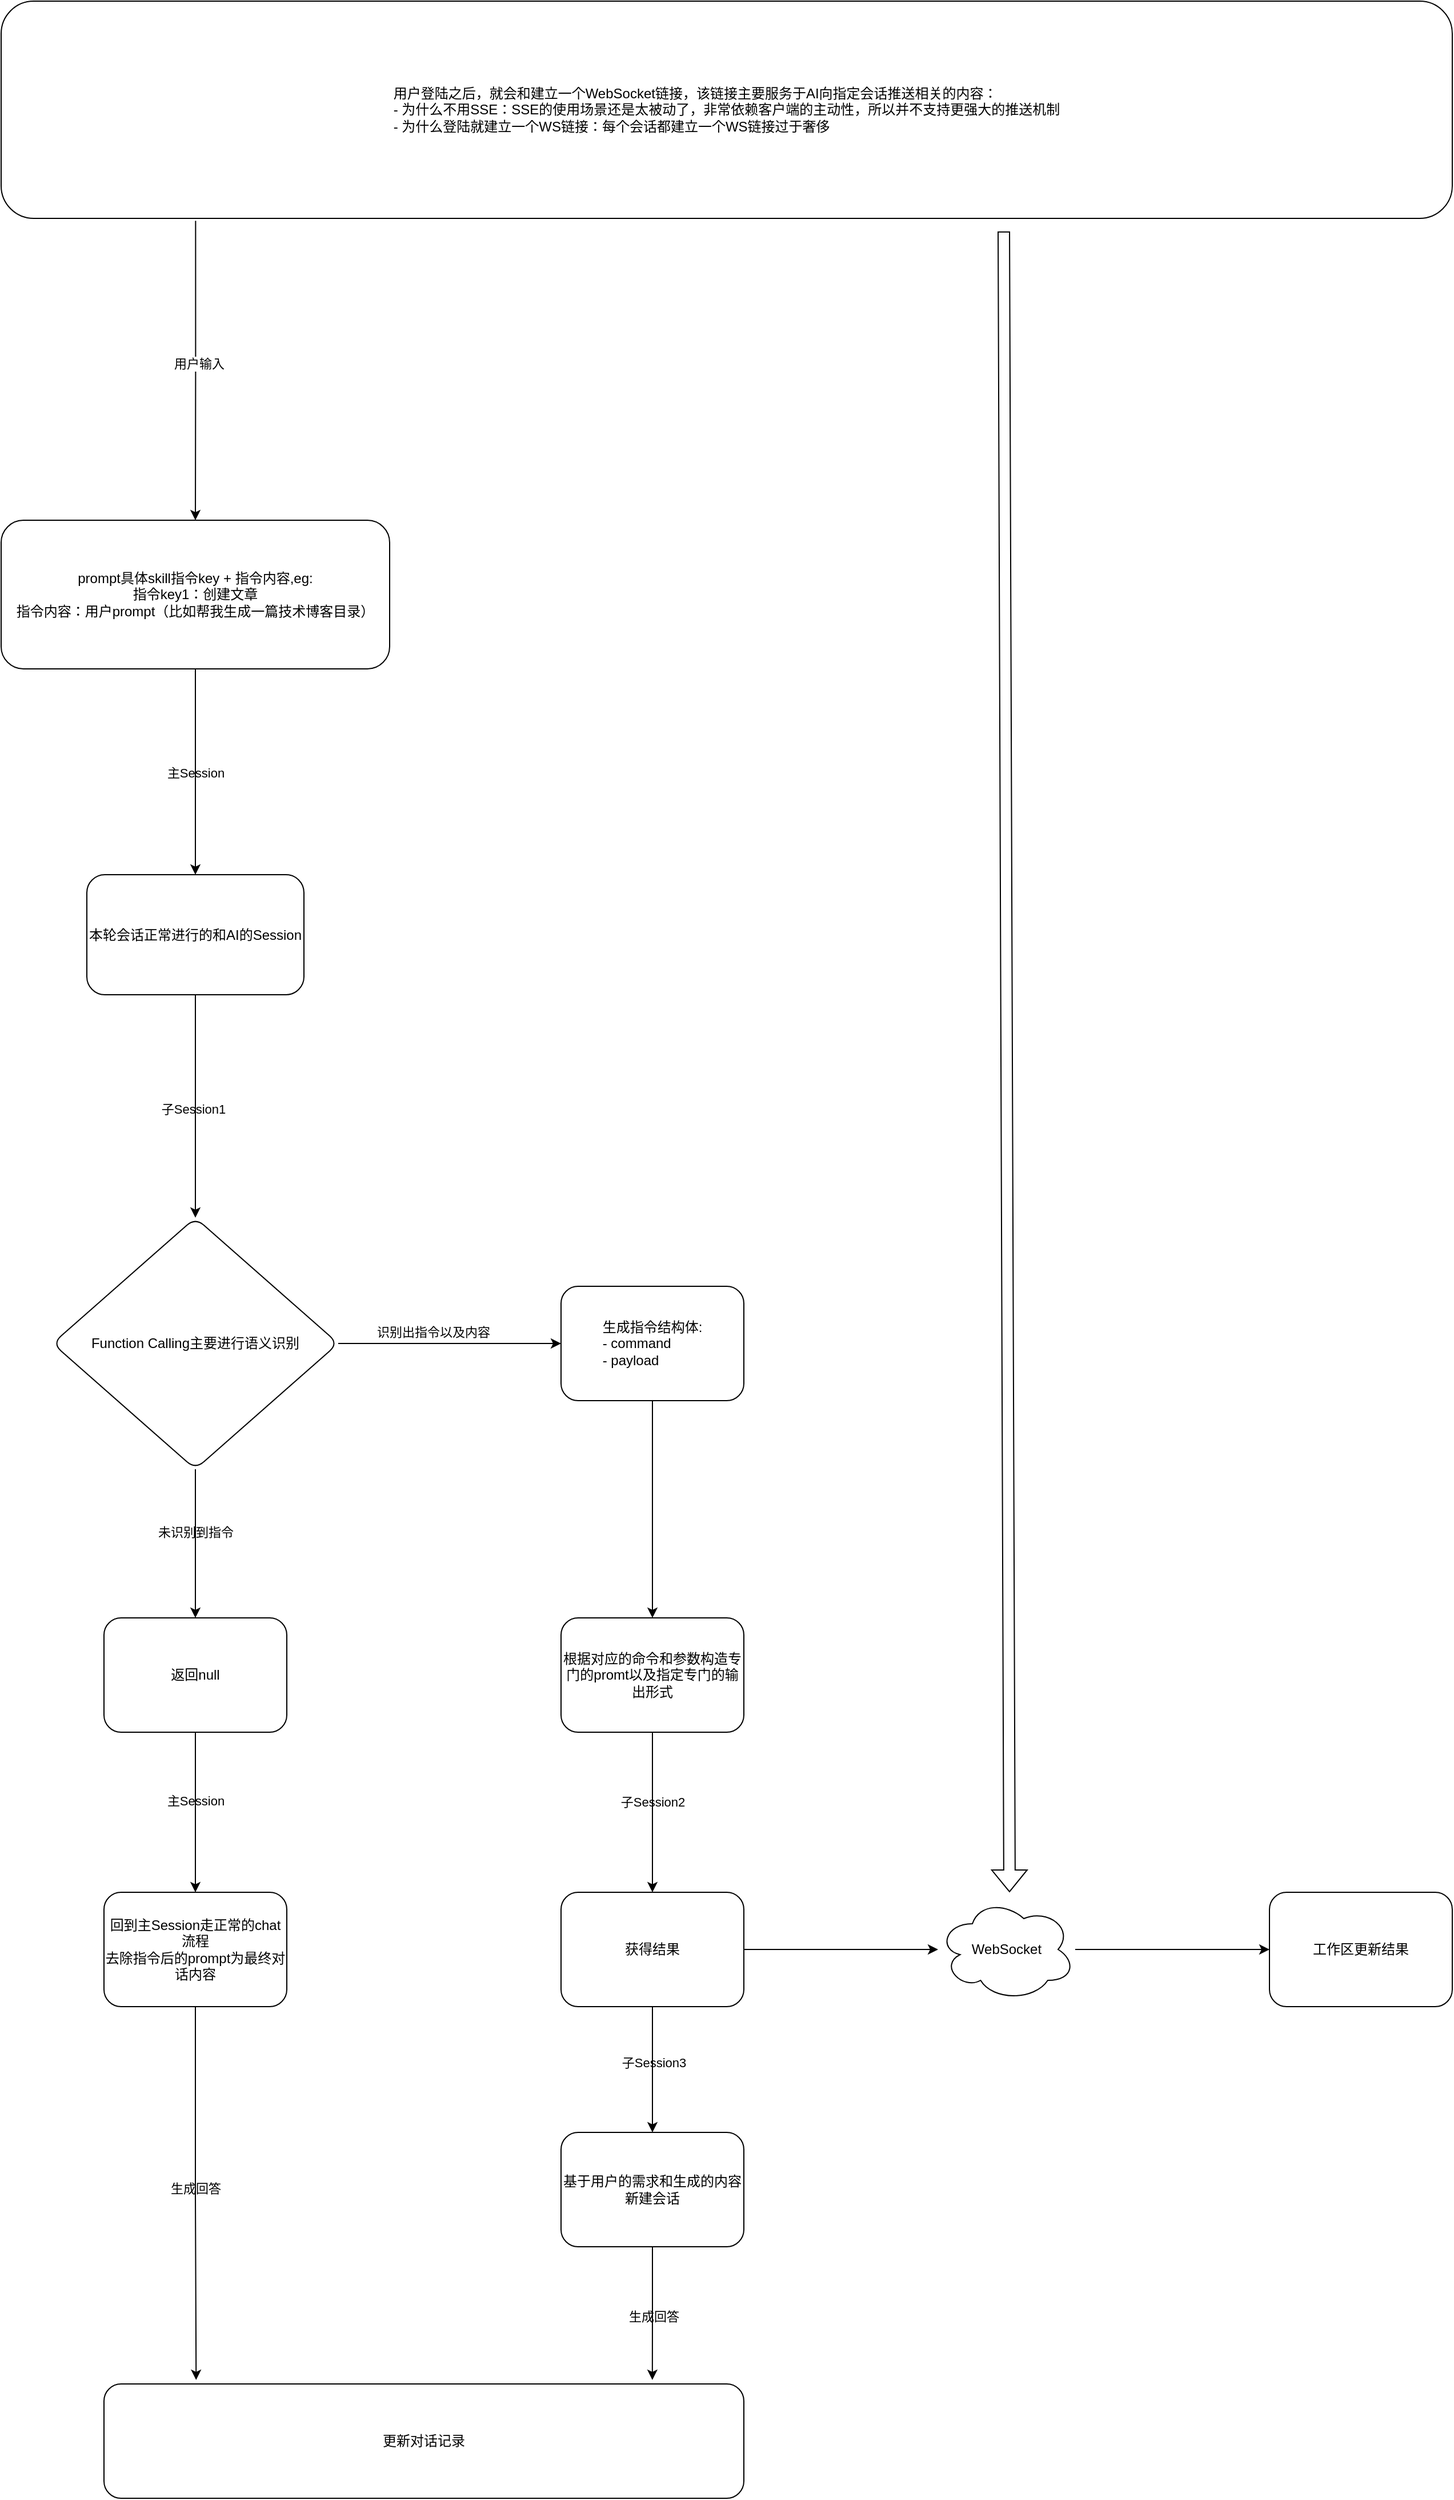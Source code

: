 <mxfile version="21.6.8" type="github">
  <diagram id="C5RBs43oDa-KdzZeNtuy" name="Page-1">
    <mxGraphModel dx="3771" dy="3260" grid="1" gridSize="10" guides="1" tooltips="1" connect="1" arrows="1" fold="1" page="1" pageScale="1" pageWidth="827" pageHeight="1169" background="#ffffff" math="0" shadow="0">
      <root>
        <mxCell id="WIyWlLk6GJQsqaUBKTNV-0" />
        <mxCell id="WIyWlLk6GJQsqaUBKTNV-1" parent="WIyWlLk6GJQsqaUBKTNV-0" />
        <mxCell id="B9upHHpbJp7XhDVoOcVI-32" value="" style="edgeStyle=orthogonalEdgeStyle;rounded=0;orthogonalLoop=1;jettySize=auto;html=1;labelBackgroundColor=none;fontColor=default;" edge="1" parent="WIyWlLk6GJQsqaUBKTNV-1" source="WIyWlLk6GJQsqaUBKTNV-3" target="B9upHHpbJp7XhDVoOcVI-31">
          <mxGeometry relative="1" as="geometry" />
        </mxCell>
        <mxCell id="B9upHHpbJp7XhDVoOcVI-34" value="主Session" style="edgeLabel;html=1;align=center;verticalAlign=middle;resizable=0;points=[];labelBackgroundColor=none;" vertex="1" connectable="0" parent="B9upHHpbJp7XhDVoOcVI-32">
          <mxGeometry x="-0.297" relative="1" as="geometry">
            <mxPoint y="27" as="offset" />
          </mxGeometry>
        </mxCell>
        <mxCell id="WIyWlLk6GJQsqaUBKTNV-3" value="prompt具体skill指令key + 指令内容,eg:&lt;br&gt;指令key1：创建文章&lt;br&gt;指令内容：用户prompt（比如帮我生成一篇技术博客目录）" style="rounded=1;whiteSpace=wrap;html=1;fontSize=12;glass=0;strokeWidth=1;shadow=0;labelBackgroundColor=none;" parent="WIyWlLk6GJQsqaUBKTNV-1" vertex="1">
          <mxGeometry x="160" y="-320" width="340" height="130" as="geometry" />
        </mxCell>
        <mxCell id="B9upHHpbJp7XhDVoOcVI-7" value="" style="edgeStyle=orthogonalEdgeStyle;rounded=0;orthogonalLoop=1;jettySize=auto;html=1;labelBackgroundColor=none;fontColor=default;" edge="1" parent="WIyWlLk6GJQsqaUBKTNV-1" source="B9upHHpbJp7XhDVoOcVI-3" target="B9upHHpbJp7XhDVoOcVI-6">
          <mxGeometry relative="1" as="geometry" />
        </mxCell>
        <mxCell id="B9upHHpbJp7XhDVoOcVI-9" value="识别出指令以及内容" style="edgeLabel;html=1;align=center;verticalAlign=middle;resizable=0;points=[];labelBackgroundColor=none;" vertex="1" connectable="0" parent="B9upHHpbJp7XhDVoOcVI-7">
          <mxGeometry x="-0.149" y="-1" relative="1" as="geometry">
            <mxPoint y="-11" as="offset" />
          </mxGeometry>
        </mxCell>
        <mxCell id="B9upHHpbJp7XhDVoOcVI-13" style="edgeStyle=orthogonalEdgeStyle;rounded=0;orthogonalLoop=1;jettySize=auto;html=1;labelBackgroundColor=none;fontColor=default;" edge="1" parent="WIyWlLk6GJQsqaUBKTNV-1" source="B9upHHpbJp7XhDVoOcVI-3">
          <mxGeometry relative="1" as="geometry">
            <mxPoint x="330" y="640" as="targetPoint" />
          </mxGeometry>
        </mxCell>
        <mxCell id="B9upHHpbJp7XhDVoOcVI-14" value="未识别到指令" style="edgeLabel;html=1;align=center;verticalAlign=middle;resizable=0;points=[];labelBackgroundColor=none;" vertex="1" connectable="0" parent="B9upHHpbJp7XhDVoOcVI-13">
          <mxGeometry x="-0.165" y="-1" relative="1" as="geometry">
            <mxPoint x="1" as="offset" />
          </mxGeometry>
        </mxCell>
        <mxCell id="B9upHHpbJp7XhDVoOcVI-3" value="Function Calling主要进行语义识别" style="rhombus;whiteSpace=wrap;html=1;rounded=1;glass=0;strokeWidth=1;shadow=0;labelBackgroundColor=none;" vertex="1" parent="WIyWlLk6GJQsqaUBKTNV-1">
          <mxGeometry x="205" y="290" width="250" height="220" as="geometry" />
        </mxCell>
        <mxCell id="B9upHHpbJp7XhDVoOcVI-19" value="" style="edgeStyle=orthogonalEdgeStyle;rounded=0;orthogonalLoop=1;jettySize=auto;html=1;labelBackgroundColor=none;fontColor=default;" edge="1" parent="WIyWlLk6GJQsqaUBKTNV-1" source="B9upHHpbJp7XhDVoOcVI-6" target="B9upHHpbJp7XhDVoOcVI-18">
          <mxGeometry relative="1" as="geometry" />
        </mxCell>
        <mxCell id="B9upHHpbJp7XhDVoOcVI-6" value="生成指令结构体:&lt;br&gt;&lt;div style=&quot;text-align: left;&quot;&gt;&lt;span style=&quot;background-color: initial;&quot;&gt;- command&lt;/span&gt;&lt;/div&gt;&lt;div style=&quot;text-align: left;&quot;&gt;&lt;span style=&quot;background-color: initial;&quot;&gt;- payload&lt;/span&gt;&lt;/div&gt;" style="whiteSpace=wrap;html=1;rounded=1;glass=0;strokeWidth=1;shadow=0;labelBackgroundColor=none;" vertex="1" parent="WIyWlLk6GJQsqaUBKTNV-1">
          <mxGeometry x="650" y="350" width="160" height="100" as="geometry" />
        </mxCell>
        <mxCell id="B9upHHpbJp7XhDVoOcVI-16" value="" style="edgeStyle=orthogonalEdgeStyle;rounded=0;orthogonalLoop=1;jettySize=auto;html=1;labelBackgroundColor=none;fontColor=default;" edge="1" parent="WIyWlLk6GJQsqaUBKTNV-1" source="B9upHHpbJp7XhDVoOcVI-12" target="B9upHHpbJp7XhDVoOcVI-15">
          <mxGeometry relative="1" as="geometry" />
        </mxCell>
        <mxCell id="B9upHHpbJp7XhDVoOcVI-17" value="主Session" style="edgeLabel;html=1;align=center;verticalAlign=middle;resizable=0;points=[];labelBackgroundColor=none;" vertex="1" connectable="0" parent="B9upHHpbJp7XhDVoOcVI-16">
          <mxGeometry x="-0.212" y="1" relative="1" as="geometry">
            <mxPoint x="-1" y="5" as="offset" />
          </mxGeometry>
        </mxCell>
        <mxCell id="B9upHHpbJp7XhDVoOcVI-12" value="返回null" style="whiteSpace=wrap;html=1;rounded=1;glass=0;strokeWidth=1;shadow=0;labelBackgroundColor=none;" vertex="1" parent="WIyWlLk6GJQsqaUBKTNV-1">
          <mxGeometry x="250" y="640" width="160" height="100" as="geometry" />
        </mxCell>
        <mxCell id="B9upHHpbJp7XhDVoOcVI-49" style="edgeStyle=orthogonalEdgeStyle;rounded=0;orthogonalLoop=1;jettySize=auto;html=1;entryX=0.144;entryY=-0.035;entryDx=0;entryDy=0;entryPerimeter=0;labelBackgroundColor=none;fontColor=default;" edge="1" parent="WIyWlLk6GJQsqaUBKTNV-1" source="B9upHHpbJp7XhDVoOcVI-15" target="B9upHHpbJp7XhDVoOcVI-36">
          <mxGeometry relative="1" as="geometry" />
        </mxCell>
        <mxCell id="B9upHHpbJp7XhDVoOcVI-50" value="生成回答" style="edgeLabel;html=1;align=center;verticalAlign=middle;resizable=0;points=[];labelBackgroundColor=none;" vertex="1" connectable="0" parent="B9upHHpbJp7XhDVoOcVI-49">
          <mxGeometry x="-0.029" relative="1" as="geometry">
            <mxPoint as="offset" />
          </mxGeometry>
        </mxCell>
        <mxCell id="B9upHHpbJp7XhDVoOcVI-15" value="回到主Session走正常的chat流程&lt;br&gt;去除指令后的prompt为最终对话内容" style="whiteSpace=wrap;html=1;rounded=1;glass=0;strokeWidth=1;shadow=0;labelBackgroundColor=none;" vertex="1" parent="WIyWlLk6GJQsqaUBKTNV-1">
          <mxGeometry x="250" y="880" width="160" height="100" as="geometry" />
        </mxCell>
        <mxCell id="B9upHHpbJp7XhDVoOcVI-24" value="" style="edgeStyle=orthogonalEdgeStyle;rounded=0;orthogonalLoop=1;jettySize=auto;html=1;labelBackgroundColor=none;fontColor=default;" edge="1" parent="WIyWlLk6GJQsqaUBKTNV-1" source="B9upHHpbJp7XhDVoOcVI-18" target="B9upHHpbJp7XhDVoOcVI-23">
          <mxGeometry relative="1" as="geometry" />
        </mxCell>
        <mxCell id="B9upHHpbJp7XhDVoOcVI-26" value="子Session2" style="edgeLabel;html=1;align=center;verticalAlign=middle;resizable=0;points=[];labelBackgroundColor=none;" vertex="1" connectable="0" parent="B9upHHpbJp7XhDVoOcVI-24">
          <mxGeometry x="-0.064" relative="1" as="geometry">
            <mxPoint y="-5" as="offset" />
          </mxGeometry>
        </mxCell>
        <mxCell id="B9upHHpbJp7XhDVoOcVI-18" value="根据对应的命令和参数构造专门的promt以及指定专门的输出形式" style="whiteSpace=wrap;html=1;rounded=1;glass=0;strokeWidth=1;shadow=0;labelBackgroundColor=none;" vertex="1" parent="WIyWlLk6GJQsqaUBKTNV-1">
          <mxGeometry x="650" y="640" width="160" height="100" as="geometry" />
        </mxCell>
        <mxCell id="B9upHHpbJp7XhDVoOcVI-42" value="" style="edgeStyle=orthogonalEdgeStyle;rounded=0;orthogonalLoop=1;jettySize=auto;html=1;labelBackgroundColor=none;fontColor=default;" edge="1" parent="WIyWlLk6GJQsqaUBKTNV-1" source="B9upHHpbJp7XhDVoOcVI-23" target="B9upHHpbJp7XhDVoOcVI-41">
          <mxGeometry relative="1" as="geometry" />
        </mxCell>
        <mxCell id="B9upHHpbJp7XhDVoOcVI-43" value="子Session3" style="edgeLabel;html=1;align=center;verticalAlign=middle;resizable=0;points=[];labelBackgroundColor=none;" vertex="1" connectable="0" parent="B9upHHpbJp7XhDVoOcVI-42">
          <mxGeometry x="-0.12" y="1" relative="1" as="geometry">
            <mxPoint as="offset" />
          </mxGeometry>
        </mxCell>
        <mxCell id="B9upHHpbJp7XhDVoOcVI-67" style="edgeStyle=orthogonalEdgeStyle;rounded=0;orthogonalLoop=1;jettySize=auto;html=1;exitX=1;exitY=0.5;exitDx=0;exitDy=0;" edge="1" parent="WIyWlLk6GJQsqaUBKTNV-1" source="B9upHHpbJp7XhDVoOcVI-23" target="B9upHHpbJp7XhDVoOcVI-66">
          <mxGeometry relative="1" as="geometry" />
        </mxCell>
        <mxCell id="B9upHHpbJp7XhDVoOcVI-23" value="获得结果" style="whiteSpace=wrap;html=1;rounded=1;glass=0;strokeWidth=1;shadow=0;labelBackgroundColor=none;" vertex="1" parent="WIyWlLk6GJQsqaUBKTNV-1">
          <mxGeometry x="650" y="880" width="160" height="100" as="geometry" />
        </mxCell>
        <mxCell id="B9upHHpbJp7XhDVoOcVI-27" value="工作区更新结果" style="whiteSpace=wrap;html=1;rounded=1;glass=0;strokeWidth=1;shadow=0;labelBackgroundColor=none;" vertex="1" parent="WIyWlLk6GJQsqaUBKTNV-1">
          <mxGeometry x="1270" y="880" width="160" height="100" as="geometry" />
        </mxCell>
        <mxCell id="B9upHHpbJp7XhDVoOcVI-33" style="edgeStyle=orthogonalEdgeStyle;rounded=0;orthogonalLoop=1;jettySize=auto;html=1;entryX=0.5;entryY=0;entryDx=0;entryDy=0;labelBackgroundColor=none;fontColor=default;" edge="1" parent="WIyWlLk6GJQsqaUBKTNV-1" source="B9upHHpbJp7XhDVoOcVI-31" target="B9upHHpbJp7XhDVoOcVI-3">
          <mxGeometry relative="1" as="geometry" />
        </mxCell>
        <mxCell id="B9upHHpbJp7XhDVoOcVI-35" value="子Session1" style="edgeLabel;html=1;align=center;verticalAlign=middle;resizable=0;points=[];labelBackgroundColor=none;" vertex="1" connectable="0" parent="B9upHHpbJp7XhDVoOcVI-33">
          <mxGeometry x="0.021" y="-2" relative="1" as="geometry">
            <mxPoint as="offset" />
          </mxGeometry>
        </mxCell>
        <mxCell id="B9upHHpbJp7XhDVoOcVI-31" value="本轮会话正常进行的和AI的Session" style="whiteSpace=wrap;html=1;rounded=1;glass=0;strokeWidth=1;shadow=0;labelBackgroundColor=none;" vertex="1" parent="WIyWlLk6GJQsqaUBKTNV-1">
          <mxGeometry x="235" y="-10" width="190" height="105" as="geometry" />
        </mxCell>
        <mxCell id="B9upHHpbJp7XhDVoOcVI-36" value="更新对话记录" style="whiteSpace=wrap;html=1;rounded=1;glass=0;strokeWidth=1;shadow=0;labelBackgroundColor=none;" vertex="1" parent="WIyWlLk6GJQsqaUBKTNV-1">
          <mxGeometry x="250" y="1310" width="560" height="100" as="geometry" />
        </mxCell>
        <mxCell id="B9upHHpbJp7XhDVoOcVI-46" style="edgeStyle=orthogonalEdgeStyle;rounded=0;orthogonalLoop=1;jettySize=auto;html=1;entryX=0.857;entryY=-0.035;entryDx=0;entryDy=0;entryPerimeter=0;labelBackgroundColor=none;fontColor=default;" edge="1" parent="WIyWlLk6GJQsqaUBKTNV-1" source="B9upHHpbJp7XhDVoOcVI-41" target="B9upHHpbJp7XhDVoOcVI-36">
          <mxGeometry relative="1" as="geometry" />
        </mxCell>
        <mxCell id="B9upHHpbJp7XhDVoOcVI-51" value="生成回答" style="edgeLabel;html=1;align=center;verticalAlign=middle;resizable=0;points=[];labelBackgroundColor=none;" vertex="1" connectable="0" parent="B9upHHpbJp7XhDVoOcVI-46">
          <mxGeometry x="0.05" y="1" relative="1" as="geometry">
            <mxPoint as="offset" />
          </mxGeometry>
        </mxCell>
        <mxCell id="B9upHHpbJp7XhDVoOcVI-41" value="基于用户的需求和生成的内容&lt;br&gt;新建会话" style="whiteSpace=wrap;html=1;rounded=1;glass=0;strokeWidth=1;shadow=0;labelBackgroundColor=none;" vertex="1" parent="WIyWlLk6GJQsqaUBKTNV-1">
          <mxGeometry x="650" y="1090" width="160" height="100" as="geometry" />
        </mxCell>
        <mxCell id="B9upHHpbJp7XhDVoOcVI-54" style="edgeStyle=orthogonalEdgeStyle;rounded=0;orthogonalLoop=1;jettySize=auto;html=1;entryX=0.5;entryY=0;entryDx=0;entryDy=0;exitX=0.134;exitY=1.011;exitDx=0;exitDy=0;exitPerimeter=0;" edge="1" parent="WIyWlLk6GJQsqaUBKTNV-1" source="B9upHHpbJp7XhDVoOcVI-53" target="WIyWlLk6GJQsqaUBKTNV-3">
          <mxGeometry relative="1" as="geometry" />
        </mxCell>
        <mxCell id="B9upHHpbJp7XhDVoOcVI-55" value="用户输入" style="edgeLabel;html=1;align=center;verticalAlign=middle;resizable=0;points=[];" vertex="1" connectable="0" parent="B9upHHpbJp7XhDVoOcVI-54">
          <mxGeometry x="-0.04" y="3" relative="1" as="geometry">
            <mxPoint y="-1" as="offset" />
          </mxGeometry>
        </mxCell>
        <mxCell id="B9upHHpbJp7XhDVoOcVI-53" value="&lt;div style=&quot;text-align: left;&quot;&gt;&lt;span style=&quot;background-color: initial;&quot;&gt;用户登陆之后，就会和建立一个WebSocket链接，该链接主要服务于AI向指定会话推送相关的内容：&lt;/span&gt;&lt;/div&gt;&lt;div style=&quot;text-align: left;&quot;&gt;&lt;span style=&quot;background-color: initial;&quot;&gt;- 为什么不用SSE：SSE的使用场景还是太被动了，非常依赖客户端的主动性，所以并不支持更强大的推送机制&lt;/span&gt;&lt;/div&gt;&lt;div style=&quot;text-align: left;&quot;&gt;&lt;span style=&quot;background-color: initial;&quot;&gt;- 为什么登陆就建立一个WS链接：每个会话都建立一个WS链接过于奢侈&lt;/span&gt;&lt;/div&gt;" style="rounded=1;whiteSpace=wrap;html=1;" vertex="1" parent="WIyWlLk6GJQsqaUBKTNV-1">
          <mxGeometry x="160" y="-774" width="1270" height="190" as="geometry" />
        </mxCell>
        <mxCell id="B9upHHpbJp7XhDVoOcVI-57" value="" style="shape=flexArrow;endArrow=classic;html=1;rounded=0;exitX=0.689;exitY=1.007;exitDx=0;exitDy=0;exitPerimeter=0;" edge="1" parent="WIyWlLk6GJQsqaUBKTNV-1">
          <mxGeometry width="50" height="50" relative="1" as="geometry">
            <mxPoint x="1037.52" y="-572.67" as="sourcePoint" />
            <mxPoint x="1042.49" y="880" as="targetPoint" />
          </mxGeometry>
        </mxCell>
        <mxCell id="B9upHHpbJp7XhDVoOcVI-68" style="edgeStyle=orthogonalEdgeStyle;rounded=0;orthogonalLoop=1;jettySize=auto;html=1;entryX=0;entryY=0.5;entryDx=0;entryDy=0;" edge="1" parent="WIyWlLk6GJQsqaUBKTNV-1" source="B9upHHpbJp7XhDVoOcVI-66" target="B9upHHpbJp7XhDVoOcVI-27">
          <mxGeometry relative="1" as="geometry" />
        </mxCell>
        <mxCell id="B9upHHpbJp7XhDVoOcVI-66" value="WebSocket" style="ellipse;shape=cloud;whiteSpace=wrap;html=1;" vertex="1" parent="WIyWlLk6GJQsqaUBKTNV-1">
          <mxGeometry x="980" y="885" width="120" height="90" as="geometry" />
        </mxCell>
      </root>
    </mxGraphModel>
  </diagram>
</mxfile>
